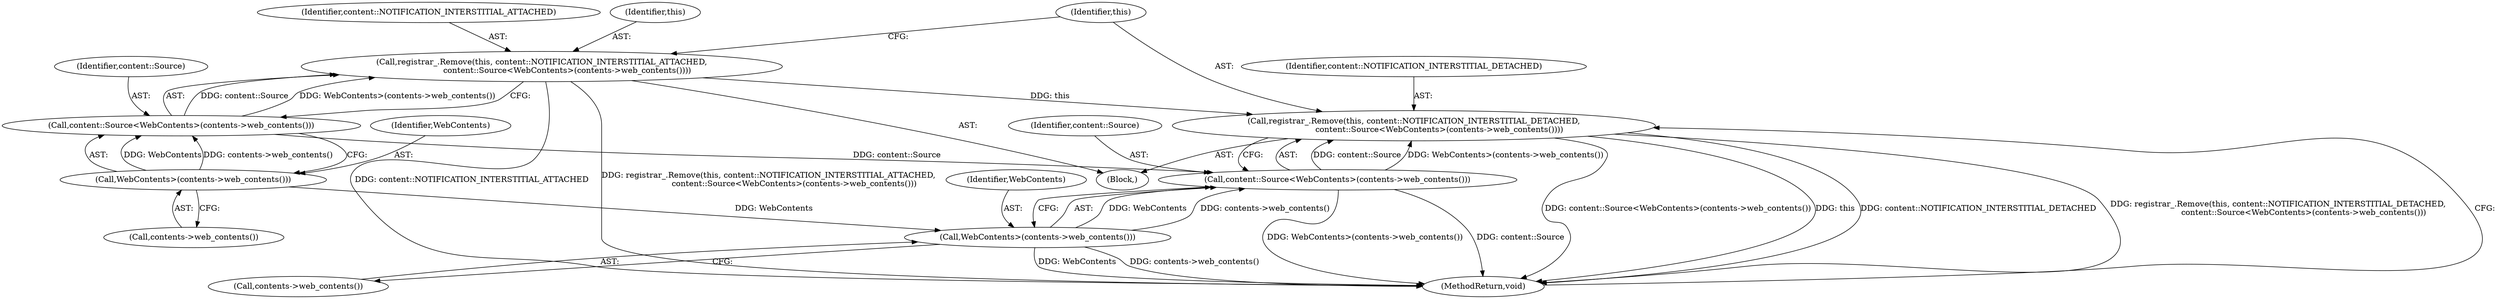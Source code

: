 digraph "1_Chrome_e89cfcb9090e8c98129ae9160c513f504db74599_5@API" {
"1000111" [label="(Call,registrar_.Remove(this, content::NOTIFICATION_INTERSTITIAL_DETACHED,\n                    content::Source<WebContents>(contents->web_contents())))"];
"1000103" [label="(Call,registrar_.Remove(this, content::NOTIFICATION_INTERSTITIAL_ATTACHED,\n                    content::Source<WebContents>(contents->web_contents())))"];
"1000106" [label="(Call,content::Source<WebContents>(contents->web_contents()))"];
"1000108" [label="(Call,WebContents>(contents->web_contents()))"];
"1000114" [label="(Call,content::Source<WebContents>(contents->web_contents()))"];
"1000116" [label="(Call,WebContents>(contents->web_contents()))"];
"1000116" [label="(Call,WebContents>(contents->web_contents()))"];
"1000107" [label="(Identifier,content::Source)"];
"1000108" [label="(Call,WebContents>(contents->web_contents()))"];
"1000117" [label="(Identifier,WebContents)"];
"1000119" [label="(MethodReturn,void)"];
"1000104" [label="(Identifier,this)"];
"1000105" [label="(Identifier,content::NOTIFICATION_INTERSTITIAL_ATTACHED)"];
"1000109" [label="(Identifier,WebContents)"];
"1000111" [label="(Call,registrar_.Remove(this, content::NOTIFICATION_INTERSTITIAL_DETACHED,\n                    content::Source<WebContents>(contents->web_contents())))"];
"1000110" [label="(Call,contents->web_contents())"];
"1000112" [label="(Identifier,this)"];
"1000114" [label="(Call,content::Source<WebContents>(contents->web_contents()))"];
"1000115" [label="(Identifier,content::Source)"];
"1000118" [label="(Call,contents->web_contents())"];
"1000106" [label="(Call,content::Source<WebContents>(contents->web_contents()))"];
"1000102" [label="(Block,)"];
"1000103" [label="(Call,registrar_.Remove(this, content::NOTIFICATION_INTERSTITIAL_ATTACHED,\n                    content::Source<WebContents>(contents->web_contents())))"];
"1000113" [label="(Identifier,content::NOTIFICATION_INTERSTITIAL_DETACHED)"];
"1000111" -> "1000102"  [label="AST: "];
"1000111" -> "1000114"  [label="CFG: "];
"1000112" -> "1000111"  [label="AST: "];
"1000113" -> "1000111"  [label="AST: "];
"1000114" -> "1000111"  [label="AST: "];
"1000119" -> "1000111"  [label="CFG: "];
"1000111" -> "1000119"  [label="DDG: content::Source<WebContents>(contents->web_contents())"];
"1000111" -> "1000119"  [label="DDG: this"];
"1000111" -> "1000119"  [label="DDG: content::NOTIFICATION_INTERSTITIAL_DETACHED"];
"1000111" -> "1000119"  [label="DDG: registrar_.Remove(this, content::NOTIFICATION_INTERSTITIAL_DETACHED,\n                    content::Source<WebContents>(contents->web_contents()))"];
"1000103" -> "1000111"  [label="DDG: this"];
"1000114" -> "1000111"  [label="DDG: content::Source"];
"1000114" -> "1000111"  [label="DDG: WebContents>(contents->web_contents())"];
"1000103" -> "1000102"  [label="AST: "];
"1000103" -> "1000106"  [label="CFG: "];
"1000104" -> "1000103"  [label="AST: "];
"1000105" -> "1000103"  [label="AST: "];
"1000106" -> "1000103"  [label="AST: "];
"1000112" -> "1000103"  [label="CFG: "];
"1000103" -> "1000119"  [label="DDG: content::NOTIFICATION_INTERSTITIAL_ATTACHED"];
"1000103" -> "1000119"  [label="DDG: registrar_.Remove(this, content::NOTIFICATION_INTERSTITIAL_ATTACHED,\n                    content::Source<WebContents>(contents->web_contents()))"];
"1000106" -> "1000103"  [label="DDG: content::Source"];
"1000106" -> "1000103"  [label="DDG: WebContents>(contents->web_contents())"];
"1000106" -> "1000108"  [label="CFG: "];
"1000107" -> "1000106"  [label="AST: "];
"1000108" -> "1000106"  [label="AST: "];
"1000108" -> "1000106"  [label="DDG: WebContents"];
"1000108" -> "1000106"  [label="DDG: contents->web_contents()"];
"1000106" -> "1000114"  [label="DDG: content::Source"];
"1000108" -> "1000110"  [label="CFG: "];
"1000109" -> "1000108"  [label="AST: "];
"1000110" -> "1000108"  [label="AST: "];
"1000108" -> "1000116"  [label="DDG: WebContents"];
"1000114" -> "1000116"  [label="CFG: "];
"1000115" -> "1000114"  [label="AST: "];
"1000116" -> "1000114"  [label="AST: "];
"1000114" -> "1000119"  [label="DDG: content::Source"];
"1000114" -> "1000119"  [label="DDG: WebContents>(contents->web_contents())"];
"1000116" -> "1000114"  [label="DDG: WebContents"];
"1000116" -> "1000114"  [label="DDG: contents->web_contents()"];
"1000116" -> "1000118"  [label="CFG: "];
"1000117" -> "1000116"  [label="AST: "];
"1000118" -> "1000116"  [label="AST: "];
"1000116" -> "1000119"  [label="DDG: WebContents"];
"1000116" -> "1000119"  [label="DDG: contents->web_contents()"];
}
